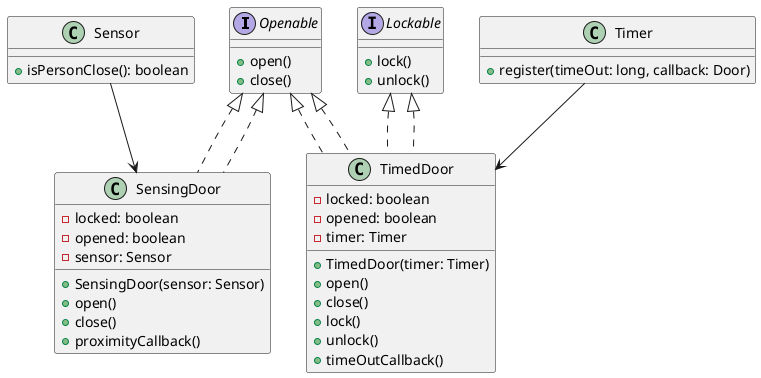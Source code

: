 @startuml door_diagram

interface Openable {
    + open()
    + close()
}

interface Lockable {
    + lock()
    + unlock()
}

class Sensor {
    + isPersonClose(): boolean
}

class Timer {
    + register(timeOut: long, callback: Door)
}

class SensingDoor implements Openable {
    - locked: boolean
    - opened: boolean
    - sensor: Sensor
    + SensingDoor(sensor: Sensor)
    + open()
    + close()
    + proximityCallback()
}

class TimedDoor implements Openable, Lockable {
    - locked: boolean
    - opened: boolean
    - timer: Timer
    + TimedDoor(timer: Timer)
    + open()
    + close()
    + lock()
    + unlock()
    + timeOutCallback()
}

Openable <|.. SensingDoor
Openable <|.. TimedDoor
Lockable <|.. TimedDoor
Sensor --> SensingDoor
Timer --> TimedDoor

@enduml
